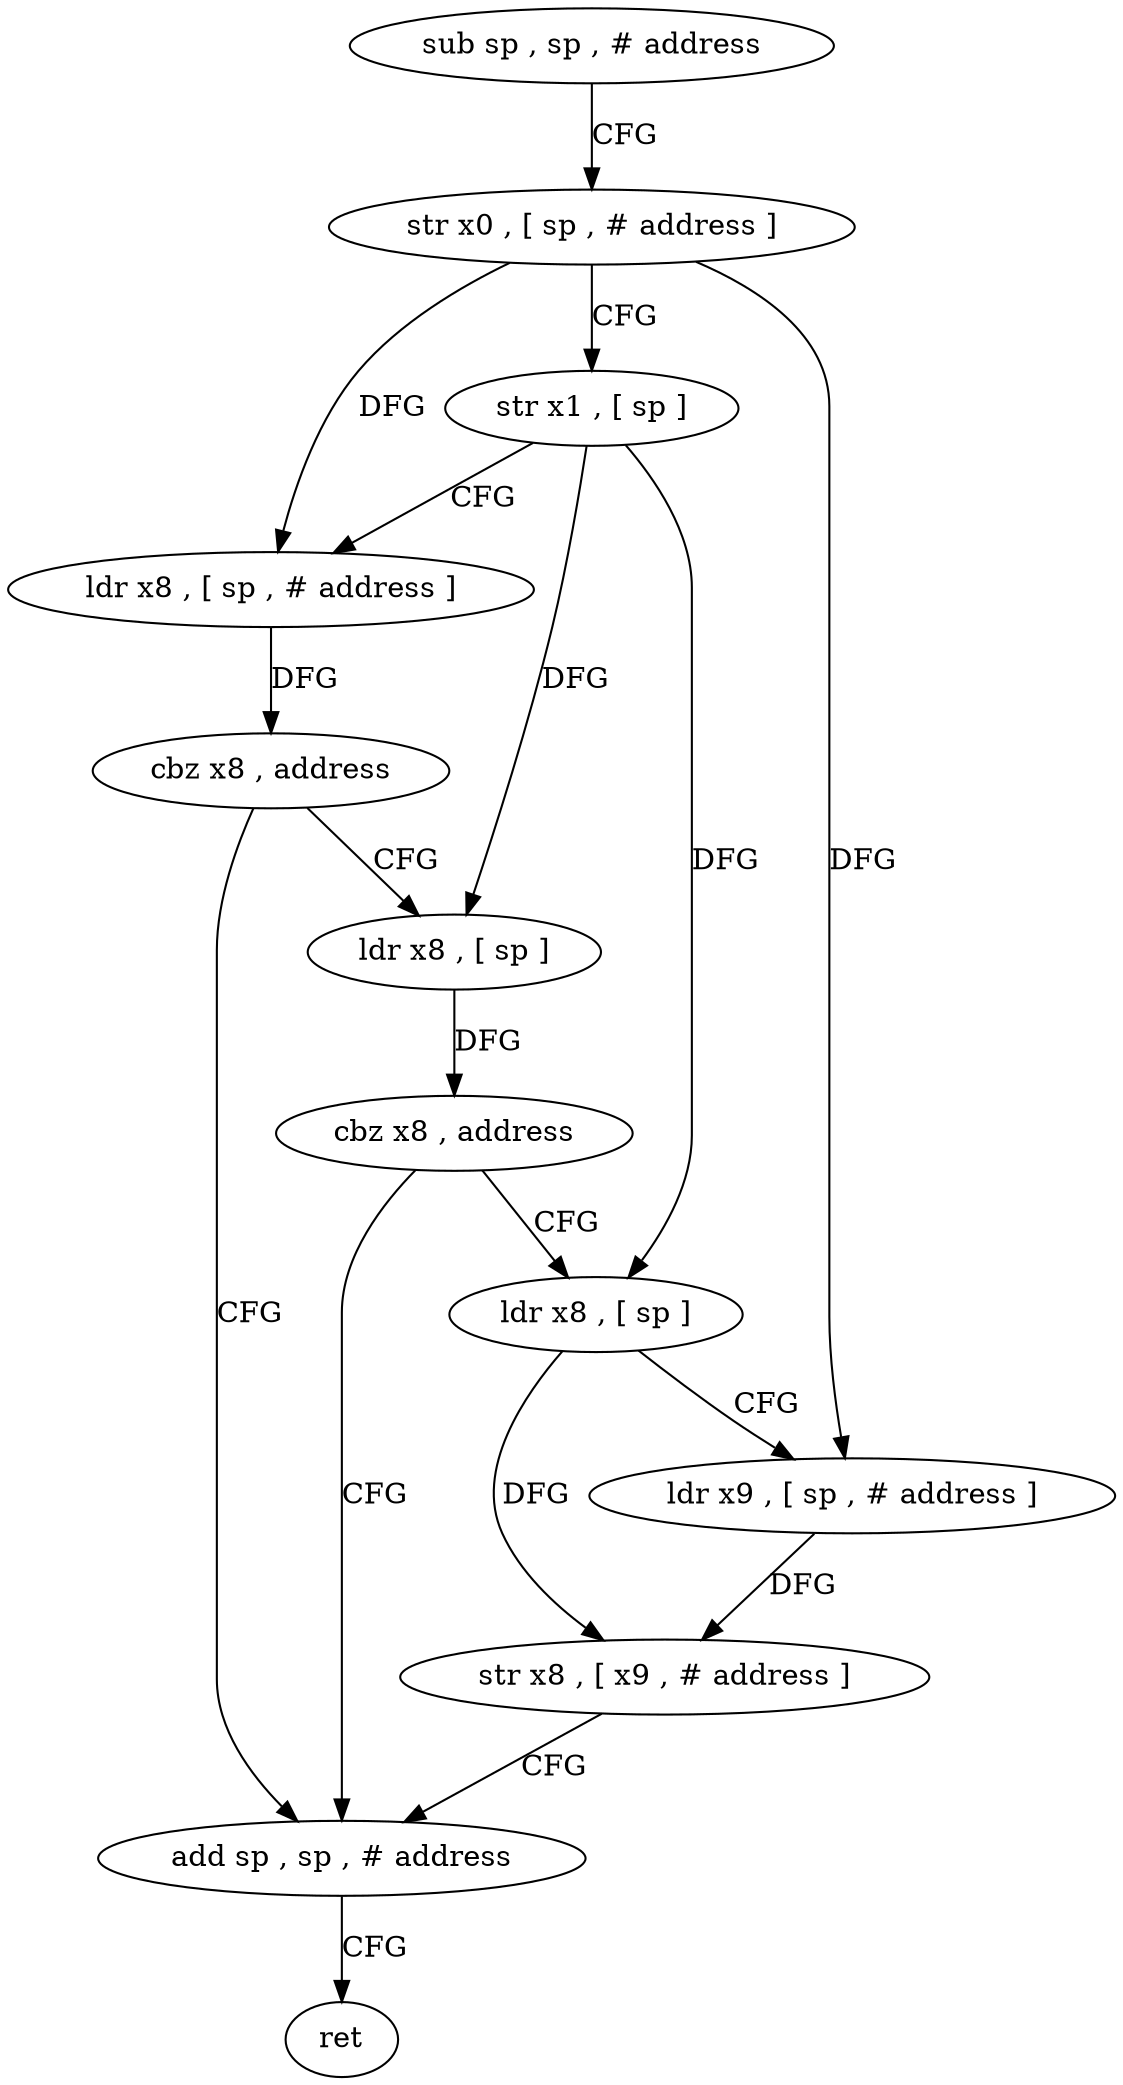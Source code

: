 digraph "func" {
"4374344" [label = "sub sp , sp , # address" ]
"4374348" [label = "str x0 , [ sp , # address ]" ]
"4374352" [label = "str x1 , [ sp ]" ]
"4374356" [label = "ldr x8 , [ sp , # address ]" ]
"4374360" [label = "cbz x8 , address" ]
"4374384" [label = "add sp , sp , # address" ]
"4374364" [label = "ldr x8 , [ sp ]" ]
"4374388" [label = "ret" ]
"4374368" [label = "cbz x8 , address" ]
"4374372" [label = "ldr x8 , [ sp ]" ]
"4374376" [label = "ldr x9 , [ sp , # address ]" ]
"4374380" [label = "str x8 , [ x9 , # address ]" ]
"4374344" -> "4374348" [ label = "CFG" ]
"4374348" -> "4374352" [ label = "CFG" ]
"4374348" -> "4374356" [ label = "DFG" ]
"4374348" -> "4374376" [ label = "DFG" ]
"4374352" -> "4374356" [ label = "CFG" ]
"4374352" -> "4374364" [ label = "DFG" ]
"4374352" -> "4374372" [ label = "DFG" ]
"4374356" -> "4374360" [ label = "DFG" ]
"4374360" -> "4374384" [ label = "CFG" ]
"4374360" -> "4374364" [ label = "CFG" ]
"4374384" -> "4374388" [ label = "CFG" ]
"4374364" -> "4374368" [ label = "DFG" ]
"4374368" -> "4374384" [ label = "CFG" ]
"4374368" -> "4374372" [ label = "CFG" ]
"4374372" -> "4374376" [ label = "CFG" ]
"4374372" -> "4374380" [ label = "DFG" ]
"4374376" -> "4374380" [ label = "DFG" ]
"4374380" -> "4374384" [ label = "CFG" ]
}
